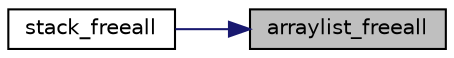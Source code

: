 digraph "arraylist_freeall"
{
 // INTERACTIVE_SVG=YES
 // LATEX_PDF_SIZE
  edge [fontname="Helvetica",fontsize="10",labelfontname="Helvetica",labelfontsize="10"];
  node [fontname="Helvetica",fontsize="10",shape=record];
  rankdir="RL";
  Node38 [label="arraylist_freeall",height=0.2,width=0.4,color="black", fillcolor="grey75", style="filled", fontcolor="black",tooltip=" "];
  Node38 -> Node39 [dir="back",color="midnightblue",fontsize="10",style="solid",fontname="Helvetica"];
  Node39 [label="stack_freeall",height=0.2,width=0.4,color="black", fillcolor="white", style="filled",URL="$stack_8h.html#a7a538e1272753b82cfc1b2181be556ef",tooltip=" "];
}
